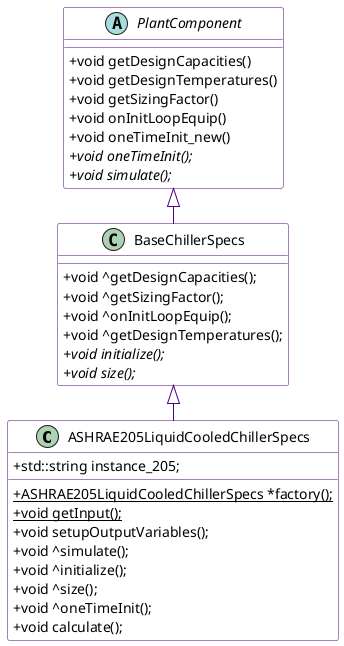 @startuml
left to right direction

skinparam shadowing false
skinparam class {
	BorderColor Indigo
	BackgroundColor White
	ArrowColor Indigo
}
skinparam note {
	BorderColor Indigo
   BorderThickness 2
   BackgroundColor #F5F5F5
}
skinparam stereotypeCBackgroundColor LightSteelBlue
skinparam classAttributeIconSize      0

class ASHRAE205LiquidCooledChillerSpecs {
   + std::string instance_205;
   __
   + {static} ASHRAE205LiquidCooledChillerSpecs *factory();
   + {static} void getInput();
   + void setupOutputVariables();
   + void ^simulate();
   + void ^initialize();
   + void ^size();
   + void ^oneTimeInit();
   + void calculate();
}

class BaseChillerSpecs {
   + void ^getDesignCapacities();
   + void ^getSizingFactor();
   + void ^onInitLoopEquip();
   + void ^getDesignTemperatures();
   + {abstract} void initialize();
   + {abstract} void size();
}

abstract class PlantComponent {
   + void getDesignCapacities()
   + void getDesignTemperatures()
   + void getSizingFactor()
   + void onInitLoopEquip()
   + void oneTimeInit_new()
   + {abstract} void oneTimeInit();
   + {abstract} void simulate();
}

BaseChillerSpecs <|- ASHRAE205LiquidCooledChillerSpecs
PlantComponent <|- BaseChillerSpecs

@enduml
